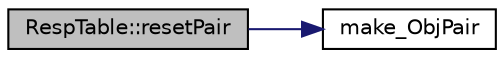 digraph "RespTable::resetPair"
{
  edge [fontname="Helvetica",fontsize="10",labelfontname="Helvetica",labelfontsize="10"];
  node [fontname="Helvetica",fontsize="10",shape=record];
  rankdir="LR";
  Node1 [label="RespTable::resetPair",height=0.2,width=0.4,color="black", fillcolor="grey75", style="filled", fontcolor="black"];
  Node1 -> Node2 [color="midnightblue",fontsize="10",style="solid",fontname="Helvetica"];
  Node2 [label="make_ObjPair",height=0.2,width=0.4,color="black", fillcolor="white", style="filled",URL="$_resp_table_8h.html#a147bd3ff217bf73c38e94e7b61ddec43"];
}

